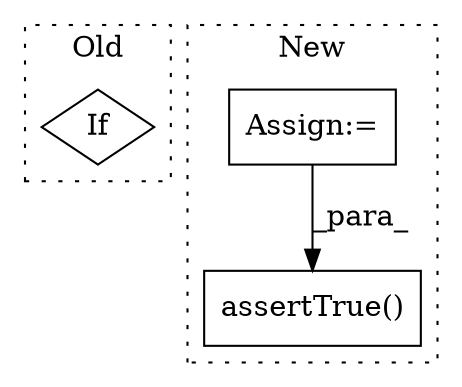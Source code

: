 digraph G {
subgraph cluster0 {
1 [label="If" a="96" s="895" l="3" shape="diamond"];
label = "Old";
style="dotted";
}
subgraph cluster1 {
2 [label="assertTrue()" a="75" s="2339,2407" l="16,1" shape="box"];
3 [label="Assign:=" a="68" s="2081" l="3" shape="box"];
label = "New";
style="dotted";
}
3 -> 2 [label="_para_"];
}